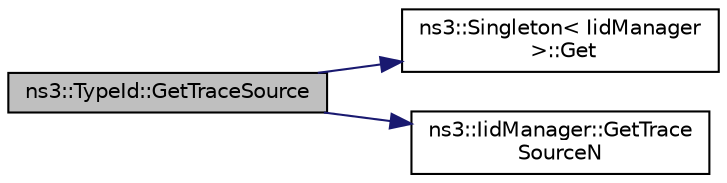 digraph "ns3::TypeId::GetTraceSource"
{
 // LATEX_PDF_SIZE
  edge [fontname="Helvetica",fontsize="10",labelfontname="Helvetica",labelfontsize="10"];
  node [fontname="Helvetica",fontsize="10",shape=record];
  rankdir="LR";
  Node1 [label="ns3::TypeId::GetTraceSource",height=0.2,width=0.4,color="black", fillcolor="grey75", style="filled", fontcolor="black",tooltip="Get the trace source by index."];
  Node1 -> Node2 [color="midnightblue",fontsize="10",style="solid",fontname="Helvetica"];
  Node2 [label="ns3::Singleton\< IidManager\l \>::Get",height=0.2,width=0.4,color="black", fillcolor="white", style="filled",URL="$classns3_1_1_singleton.html#a80a2cd3c25a27ea72add7a9f7a141ffa",tooltip="Get a pointer to the singleton instance."];
  Node1 -> Node3 [color="midnightblue",fontsize="10",style="solid",fontname="Helvetica"];
  Node3 [label="ns3::IidManager::GetTrace\lSourceN",height=0.2,width=0.4,color="black", fillcolor="white", style="filled",URL="$classns3_1_1_iid_manager.html#a771b2ef7deaf2665d96fdd3dfb3ce2f3",tooltip="Get the number of Trace sources."];
}
